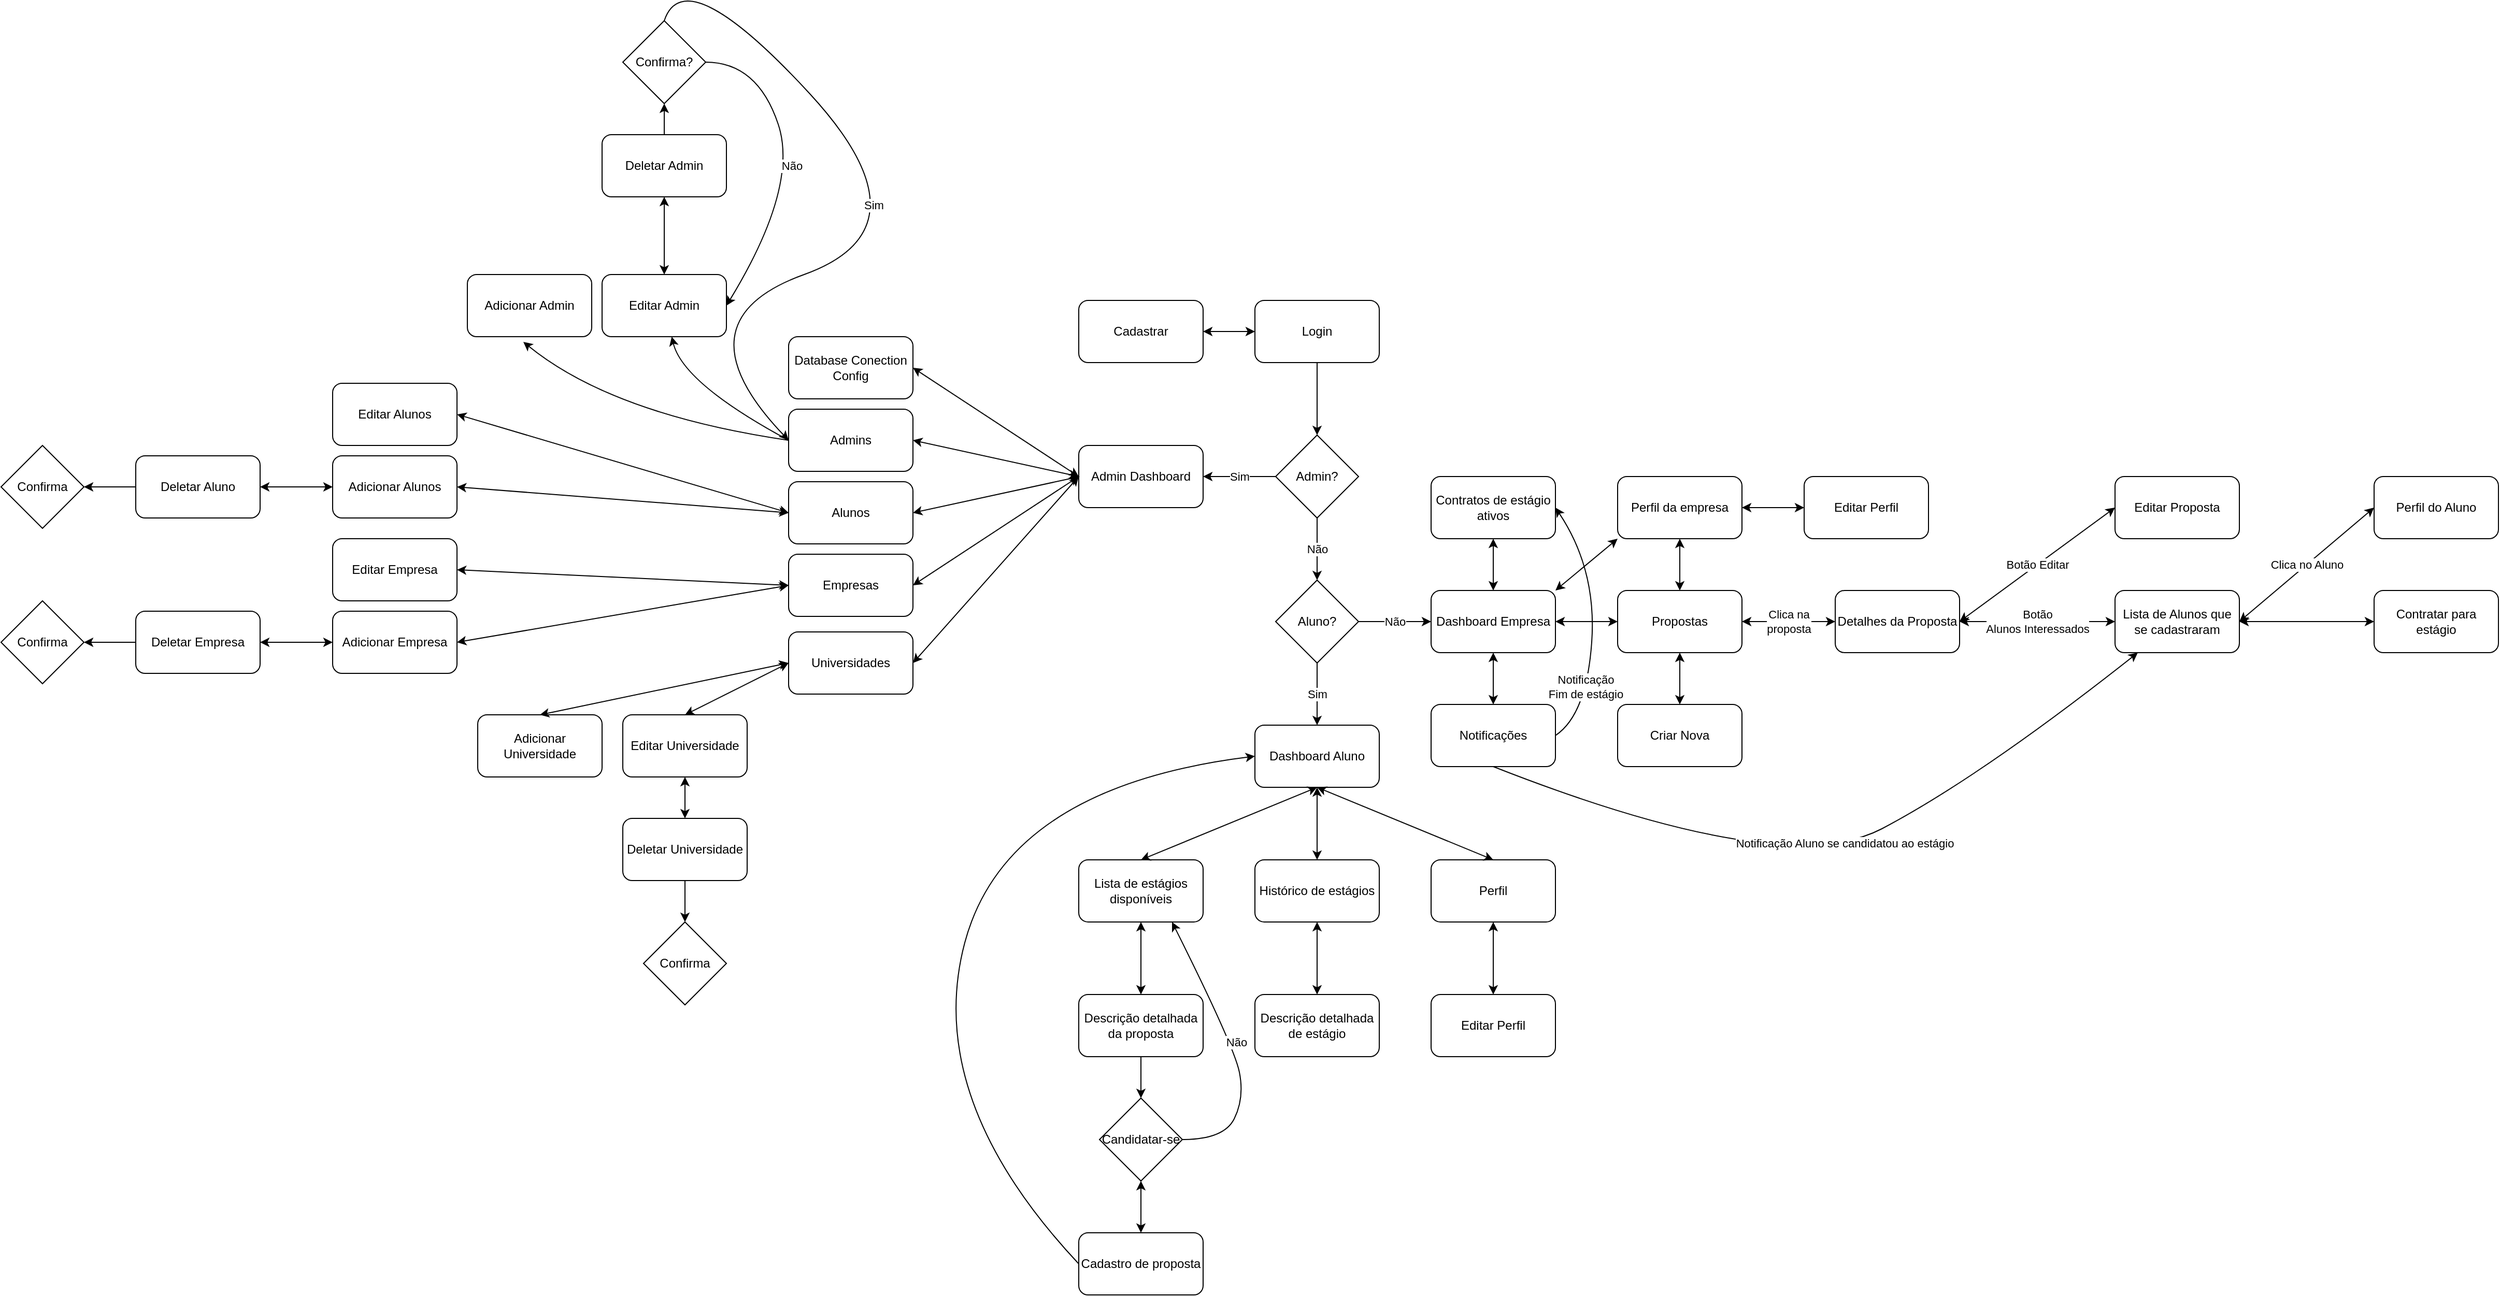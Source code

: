 <mxfile version="13.0.3" type="device"><diagram id="C5RBs43oDa-KdzZeNtuy" name="Page-1"><mxGraphModel dx="3883" dy="3492" grid="1" gridSize="10" guides="1" tooltips="1" connect="1" arrows="1" fold="1" page="1" pageScale="1" pageWidth="827" pageHeight="1169" math="0" shadow="0"><root><mxCell id="WIyWlLk6GJQsqaUBKTNV-0"/><mxCell id="WIyWlLk6GJQsqaUBKTNV-1" parent="WIyWlLk6GJQsqaUBKTNV-0"/><mxCell id="2Yw_vCZc1PSQrU220mpb-0" value="Login" style="rounded=1;whiteSpace=wrap;html=1;" parent="WIyWlLk6GJQsqaUBKTNV-1" vertex="1"><mxGeometry x="330" y="-160" width="120" height="60" as="geometry"/></mxCell><mxCell id="2Yw_vCZc1PSQrU220mpb-1" value="Cadastrar" style="rounded=1;whiteSpace=wrap;html=1;" parent="WIyWlLk6GJQsqaUBKTNV-1" vertex="1"><mxGeometry x="160" y="-160" width="120" height="60" as="geometry"/></mxCell><mxCell id="2Yw_vCZc1PSQrU220mpb-2" value="" style="endArrow=classic;startArrow=classic;html=1;exitX=1;exitY=0.5;exitDx=0;exitDy=0;entryX=0;entryY=0.5;entryDx=0;entryDy=0;" parent="WIyWlLk6GJQsqaUBKTNV-1" source="2Yw_vCZc1PSQrU220mpb-1" target="2Yw_vCZc1PSQrU220mpb-0" edge="1"><mxGeometry width="50" height="50" relative="1" as="geometry"><mxPoint x="500" y="230" as="sourcePoint"/><mxPoint x="550" y="180" as="targetPoint"/></mxGeometry></mxCell><mxCell id="2Yw_vCZc1PSQrU220mpb-4" value="Aluno?" style="rhombus;whiteSpace=wrap;html=1;" parent="WIyWlLk6GJQsqaUBKTNV-1" vertex="1"><mxGeometry x="350" y="110" width="80" height="80" as="geometry"/></mxCell><mxCell id="2Yw_vCZc1PSQrU220mpb-6" value="Sim" style="endArrow=classic;html=1;exitX=0.5;exitY=1;exitDx=0;exitDy=0;entryX=0.5;entryY=0;entryDx=0;entryDy=0;" parent="WIyWlLk6GJQsqaUBKTNV-1" source="2Yw_vCZc1PSQrU220mpb-4" target="2Yw_vCZc1PSQrU220mpb-7" edge="1"><mxGeometry width="50" height="50" relative="1" as="geometry"><mxPoint x="510" y="370" as="sourcePoint"/><mxPoint x="390" y="250" as="targetPoint"/></mxGeometry></mxCell><mxCell id="2Yw_vCZc1PSQrU220mpb-7" value="Dashboard Aluno" style="rounded=1;whiteSpace=wrap;html=1;" parent="WIyWlLk6GJQsqaUBKTNV-1" vertex="1"><mxGeometry x="330" y="250" width="120" height="60" as="geometry"/></mxCell><mxCell id="2Yw_vCZc1PSQrU220mpb-8" value="Dashboard Empresa" style="rounded=1;whiteSpace=wrap;html=1;" parent="WIyWlLk6GJQsqaUBKTNV-1" vertex="1"><mxGeometry x="500" y="120" width="120" height="60" as="geometry"/></mxCell><mxCell id="2Yw_vCZc1PSQrU220mpb-9" value="Não" style="endArrow=classic;html=1;exitX=1;exitY=0.5;exitDx=0;exitDy=0;entryX=0;entryY=0.5;entryDx=0;entryDy=0;" parent="WIyWlLk6GJQsqaUBKTNV-1" source="2Yw_vCZc1PSQrU220mpb-4" target="2Yw_vCZc1PSQrU220mpb-8" edge="1"><mxGeometry width="50" height="50" relative="1" as="geometry"><mxPoint x="500" y="380" as="sourcePoint"/><mxPoint x="550" y="330" as="targetPoint"/></mxGeometry></mxCell><mxCell id="2Yw_vCZc1PSQrU220mpb-10" value="Lista de estágios&lt;br&gt;disponíveis" style="rounded=1;whiteSpace=wrap;html=1;" parent="WIyWlLk6GJQsqaUBKTNV-1" vertex="1"><mxGeometry x="160" y="380" width="120" height="60" as="geometry"/></mxCell><mxCell id="2Yw_vCZc1PSQrU220mpb-11" value="" style="endArrow=classic;startArrow=classic;html=1;exitX=0.5;exitY=0;exitDx=0;exitDy=0;entryX=0.5;entryY=1;entryDx=0;entryDy=0;" parent="WIyWlLk6GJQsqaUBKTNV-1" source="2Yw_vCZc1PSQrU220mpb-10" target="2Yw_vCZc1PSQrU220mpb-7" edge="1"><mxGeometry width="50" height="50" relative="1" as="geometry"><mxPoint x="480" y="380" as="sourcePoint"/><mxPoint x="530" y="330" as="targetPoint"/></mxGeometry></mxCell><mxCell id="2Yw_vCZc1PSQrU220mpb-12" value="Histórico de estágios" style="rounded=1;whiteSpace=wrap;html=1;" parent="WIyWlLk6GJQsqaUBKTNV-1" vertex="1"><mxGeometry x="330" y="380" width="120" height="60" as="geometry"/></mxCell><mxCell id="2Yw_vCZc1PSQrU220mpb-13" value="" style="endArrow=classic;startArrow=classic;html=1;exitX=0.5;exitY=0;exitDx=0;exitDy=0;entryX=0.5;entryY=1;entryDx=0;entryDy=0;" parent="WIyWlLk6GJQsqaUBKTNV-1" source="2Yw_vCZc1PSQrU220mpb-12" target="2Yw_vCZc1PSQrU220mpb-7" edge="1"><mxGeometry width="50" height="50" relative="1" as="geometry"><mxPoint x="480" y="380" as="sourcePoint"/><mxPoint x="530" y="330" as="targetPoint"/></mxGeometry></mxCell><mxCell id="2Yw_vCZc1PSQrU220mpb-14" value="Perfil" style="rounded=1;whiteSpace=wrap;html=1;" parent="WIyWlLk6GJQsqaUBKTNV-1" vertex="1"><mxGeometry x="500" y="380" width="120" height="60" as="geometry"/></mxCell><mxCell id="2Yw_vCZc1PSQrU220mpb-15" value="" style="endArrow=classic;startArrow=classic;html=1;entryX=0.5;entryY=0;entryDx=0;entryDy=0;" parent="WIyWlLk6GJQsqaUBKTNV-1" target="2Yw_vCZc1PSQrU220mpb-14" edge="1"><mxGeometry width="50" height="50" relative="1" as="geometry"><mxPoint x="390" y="310" as="sourcePoint"/><mxPoint x="530" y="330" as="targetPoint"/></mxGeometry></mxCell><mxCell id="2Yw_vCZc1PSQrU220mpb-16" value="Editar Perfil" style="rounded=1;whiteSpace=wrap;html=1;" parent="WIyWlLk6GJQsqaUBKTNV-1" vertex="1"><mxGeometry x="500" y="510" width="120" height="60" as="geometry"/></mxCell><mxCell id="2Yw_vCZc1PSQrU220mpb-17" value="" style="endArrow=classic;startArrow=classic;html=1;entryX=0.5;entryY=1;entryDx=0;entryDy=0;exitX=0.5;exitY=0;exitDx=0;exitDy=0;" parent="WIyWlLk6GJQsqaUBKTNV-1" source="2Yw_vCZc1PSQrU220mpb-16" target="2Yw_vCZc1PSQrU220mpb-14" edge="1"><mxGeometry width="50" height="50" relative="1" as="geometry"><mxPoint x="480" y="580" as="sourcePoint"/><mxPoint x="530" y="530" as="targetPoint"/></mxGeometry></mxCell><mxCell id="2Yw_vCZc1PSQrU220mpb-18" value="Descrição detalhada de estágio" style="rounded=1;whiteSpace=wrap;html=1;" parent="WIyWlLk6GJQsqaUBKTNV-1" vertex="1"><mxGeometry x="330" y="510" width="120" height="60" as="geometry"/></mxCell><mxCell id="2Yw_vCZc1PSQrU220mpb-19" value="" style="endArrow=classic;startArrow=classic;html=1;entryX=0.5;entryY=1;entryDx=0;entryDy=0;exitX=0.5;exitY=0;exitDx=0;exitDy=0;" parent="WIyWlLk6GJQsqaUBKTNV-1" source="2Yw_vCZc1PSQrU220mpb-18" target="2Yw_vCZc1PSQrU220mpb-12" edge="1"><mxGeometry width="50" height="50" relative="1" as="geometry"><mxPoint x="480" y="580" as="sourcePoint"/><mxPoint x="530" y="530" as="targetPoint"/></mxGeometry></mxCell><mxCell id="2Yw_vCZc1PSQrU220mpb-20" value="Descrição detalhada da proposta" style="rounded=1;whiteSpace=wrap;html=1;" parent="WIyWlLk6GJQsqaUBKTNV-1" vertex="1"><mxGeometry x="160" y="510" width="120" height="60" as="geometry"/></mxCell><mxCell id="2Yw_vCZc1PSQrU220mpb-21" value="" style="endArrow=classic;startArrow=classic;html=1;entryX=0.5;entryY=1;entryDx=0;entryDy=0;exitX=0.5;exitY=0;exitDx=0;exitDy=0;" parent="WIyWlLk6GJQsqaUBKTNV-1" source="2Yw_vCZc1PSQrU220mpb-20" target="2Yw_vCZc1PSQrU220mpb-10" edge="1"><mxGeometry width="50" height="50" relative="1" as="geometry"><mxPoint x="480" y="580" as="sourcePoint"/><mxPoint x="530" y="530" as="targetPoint"/></mxGeometry></mxCell><mxCell id="2Yw_vCZc1PSQrU220mpb-23" value="Candidatar-se" style="rhombus;whiteSpace=wrap;html=1;" parent="WIyWlLk6GJQsqaUBKTNV-1" vertex="1"><mxGeometry x="180" y="610" width="80" height="80" as="geometry"/></mxCell><mxCell id="2Yw_vCZc1PSQrU220mpb-24" value="" style="endArrow=classic;html=1;exitX=0.5;exitY=1;exitDx=0;exitDy=0;" parent="WIyWlLk6GJQsqaUBKTNV-1" source="2Yw_vCZc1PSQrU220mpb-20" target="2Yw_vCZc1PSQrU220mpb-23" edge="1"><mxGeometry width="50" height="50" relative="1" as="geometry"><mxPoint x="480" y="680" as="sourcePoint"/><mxPoint x="530" y="630" as="targetPoint"/></mxGeometry></mxCell><mxCell id="2Yw_vCZc1PSQrU220mpb-25" value="" style="curved=1;endArrow=classic;html=1;exitX=1;exitY=0.5;exitDx=0;exitDy=0;entryX=0.75;entryY=1;entryDx=0;entryDy=0;" parent="WIyWlLk6GJQsqaUBKTNV-1" source="2Yw_vCZc1PSQrU220mpb-23" target="2Yw_vCZc1PSQrU220mpb-10" edge="1"><mxGeometry width="50" height="50" relative="1" as="geometry"><mxPoint x="480" y="680" as="sourcePoint"/><mxPoint x="530" y="630" as="targetPoint"/><Array as="points"><mxPoint x="300" y="650"/><mxPoint x="320" y="610"/><mxPoint x="310" y="560"/></Array></mxGeometry></mxCell><mxCell id="2Yw_vCZc1PSQrU220mpb-26" value="Não" style="edgeLabel;html=1;align=center;verticalAlign=middle;resizable=0;points=[];" parent="2Yw_vCZc1PSQrU220mpb-25" vertex="1" connectable="0"><mxGeometry x="0.028" y="-3" relative="1" as="geometry"><mxPoint as="offset"/></mxGeometry></mxCell><mxCell id="2Yw_vCZc1PSQrU220mpb-27" value="Cadastro de proposta" style="rounded=1;whiteSpace=wrap;html=1;" parent="WIyWlLk6GJQsqaUBKTNV-1" vertex="1"><mxGeometry x="160" y="740" width="120" height="60" as="geometry"/></mxCell><mxCell id="2Yw_vCZc1PSQrU220mpb-28" value="" style="endArrow=classic;startArrow=classic;html=1;exitX=0.5;exitY=1;exitDx=0;exitDy=0;entryX=0.5;entryY=0;entryDx=0;entryDy=0;" parent="WIyWlLk6GJQsqaUBKTNV-1" source="2Yw_vCZc1PSQrU220mpb-23" target="2Yw_vCZc1PSQrU220mpb-27" edge="1"><mxGeometry width="50" height="50" relative="1" as="geometry"><mxPoint x="480" y="680" as="sourcePoint"/><mxPoint x="530" y="630" as="targetPoint"/></mxGeometry></mxCell><mxCell id="2Yw_vCZc1PSQrU220mpb-29" value="" style="curved=1;endArrow=classic;html=1;exitX=0;exitY=0.5;exitDx=0;exitDy=0;entryX=0;entryY=0.5;entryDx=0;entryDy=0;" parent="WIyWlLk6GJQsqaUBKTNV-1" source="2Yw_vCZc1PSQrU220mpb-27" target="2Yw_vCZc1PSQrU220mpb-7" edge="1"><mxGeometry width="50" height="50" relative="1" as="geometry"><mxPoint x="400" y="630" as="sourcePoint"/><mxPoint x="450" y="580" as="targetPoint"/><Array as="points"><mxPoint x="10" y="610"/><mxPoint x="90" y="310"/></Array></mxGeometry></mxCell><mxCell id="2Yw_vCZc1PSQrU220mpb-30" value="Contratos de estágio ativos" style="rounded=1;whiteSpace=wrap;html=1;" parent="WIyWlLk6GJQsqaUBKTNV-1" vertex="1"><mxGeometry x="500" y="10" width="120" height="60" as="geometry"/></mxCell><mxCell id="2Yw_vCZc1PSQrU220mpb-31" value="" style="endArrow=classic;startArrow=classic;html=1;exitX=0.5;exitY=0;exitDx=0;exitDy=0;entryX=0.5;entryY=1;entryDx=0;entryDy=0;" parent="WIyWlLk6GJQsqaUBKTNV-1" source="2Yw_vCZc1PSQrU220mpb-8" target="2Yw_vCZc1PSQrU220mpb-30" edge="1"><mxGeometry width="50" height="50" relative="1" as="geometry"><mxPoint x="660" y="170" as="sourcePoint"/><mxPoint x="710" y="120" as="targetPoint"/></mxGeometry></mxCell><mxCell id="2Yw_vCZc1PSQrU220mpb-32" value="Perfil da empresa" style="rounded=1;whiteSpace=wrap;html=1;" parent="WIyWlLk6GJQsqaUBKTNV-1" vertex="1"><mxGeometry x="680" y="10" width="120" height="60" as="geometry"/></mxCell><mxCell id="2Yw_vCZc1PSQrU220mpb-33" value="" style="endArrow=classic;startArrow=classic;html=1;exitX=1;exitY=0;exitDx=0;exitDy=0;entryX=0;entryY=1;entryDx=0;entryDy=0;" parent="WIyWlLk6GJQsqaUBKTNV-1" source="2Yw_vCZc1PSQrU220mpb-8" target="2Yw_vCZc1PSQrU220mpb-32" edge="1"><mxGeometry width="50" height="50" relative="1" as="geometry"><mxPoint x="660" y="170" as="sourcePoint"/><mxPoint x="710" y="120" as="targetPoint"/></mxGeometry></mxCell><mxCell id="2Yw_vCZc1PSQrU220mpb-34" value="Editar Perfil" style="rounded=1;whiteSpace=wrap;html=1;" parent="WIyWlLk6GJQsqaUBKTNV-1" vertex="1"><mxGeometry x="860" y="10" width="120" height="60" as="geometry"/></mxCell><mxCell id="2Yw_vCZc1PSQrU220mpb-35" value="" style="endArrow=classic;startArrow=classic;html=1;entryX=0;entryY=0.5;entryDx=0;entryDy=0;exitX=1;exitY=0.5;exitDx=0;exitDy=0;" parent="WIyWlLk6GJQsqaUBKTNV-1" source="2Yw_vCZc1PSQrU220mpb-32" target="2Yw_vCZc1PSQrU220mpb-34" edge="1"><mxGeometry width="50" height="50" relative="1" as="geometry"><mxPoint x="770" y="30" as="sourcePoint"/><mxPoint x="820" y="-20" as="targetPoint"/></mxGeometry></mxCell><mxCell id="2Yw_vCZc1PSQrU220mpb-36" value="Propostas" style="rounded=1;whiteSpace=wrap;html=1;" parent="WIyWlLk6GJQsqaUBKTNV-1" vertex="1"><mxGeometry x="680" y="120" width="120" height="60" as="geometry"/></mxCell><mxCell id="2Yw_vCZc1PSQrU220mpb-38" value="Criar Nova" style="rounded=1;whiteSpace=wrap;html=1;" parent="WIyWlLk6GJQsqaUBKTNV-1" vertex="1"><mxGeometry x="680" y="230" width="120" height="60" as="geometry"/></mxCell><mxCell id="2Yw_vCZc1PSQrU220mpb-43" value="" style="endArrow=classic;startArrow=classic;html=1;exitX=1;exitY=0.5;exitDx=0;exitDy=0;entryX=0;entryY=0.5;entryDx=0;entryDy=0;" parent="WIyWlLk6GJQsqaUBKTNV-1" source="2Yw_vCZc1PSQrU220mpb-8" target="2Yw_vCZc1PSQrU220mpb-36" edge="1"><mxGeometry width="50" height="50" relative="1" as="geometry"><mxPoint x="700" y="190" as="sourcePoint"/><mxPoint x="750" y="140" as="targetPoint"/></mxGeometry></mxCell><mxCell id="2Yw_vCZc1PSQrU220mpb-45" value="" style="endArrow=classic;startArrow=classic;html=1;entryX=0.5;entryY=1;entryDx=0;entryDy=0;exitX=0.5;exitY=0;exitDx=0;exitDy=0;" parent="WIyWlLk6GJQsqaUBKTNV-1" source="2Yw_vCZc1PSQrU220mpb-36" target="2Yw_vCZc1PSQrU220mpb-32" edge="1"><mxGeometry width="50" height="50" relative="1" as="geometry"><mxPoint x="700" y="190" as="sourcePoint"/><mxPoint x="750" y="140" as="targetPoint"/></mxGeometry></mxCell><mxCell id="2Yw_vCZc1PSQrU220mpb-46" value="" style="endArrow=classic;startArrow=classic;html=1;exitX=0.5;exitY=0;exitDx=0;exitDy=0;entryX=0.5;entryY=1;entryDx=0;entryDy=0;" parent="WIyWlLk6GJQsqaUBKTNV-1" source="2Yw_vCZc1PSQrU220mpb-38" target="2Yw_vCZc1PSQrU220mpb-36" edge="1"><mxGeometry width="50" height="50" relative="1" as="geometry"><mxPoint x="700" y="190" as="sourcePoint"/><mxPoint x="750" y="140" as="targetPoint"/></mxGeometry></mxCell><mxCell id="2Yw_vCZc1PSQrU220mpb-47" value="Notificações" style="rounded=1;whiteSpace=wrap;html=1;" parent="WIyWlLk6GJQsqaUBKTNV-1" vertex="1"><mxGeometry x="500" y="230" width="120" height="60" as="geometry"/></mxCell><mxCell id="2Yw_vCZc1PSQrU220mpb-48" value="" style="endArrow=classic;startArrow=classic;html=1;exitX=0.5;exitY=0;exitDx=0;exitDy=0;entryX=0.5;entryY=1;entryDx=0;entryDy=0;" parent="WIyWlLk6GJQsqaUBKTNV-1" source="2Yw_vCZc1PSQrU220mpb-47" target="2Yw_vCZc1PSQrU220mpb-8" edge="1"><mxGeometry width="50" height="50" relative="1" as="geometry"><mxPoint x="810" y="240" as="sourcePoint"/><mxPoint x="860" y="190" as="targetPoint"/></mxGeometry></mxCell><mxCell id="2Yw_vCZc1PSQrU220mpb-50" value="" style="curved=1;endArrow=classic;html=1;exitX=1;exitY=0.5;exitDx=0;exitDy=0;entryX=1;entryY=0.5;entryDx=0;entryDy=0;" parent="WIyWlLk6GJQsqaUBKTNV-1" source="2Yw_vCZc1PSQrU220mpb-47" target="2Yw_vCZc1PSQrU220mpb-30" edge="1"><mxGeometry width="50" height="50" relative="1" as="geometry"><mxPoint x="790" y="180" as="sourcePoint"/><mxPoint x="840" y="130" as="targetPoint"/><Array as="points"><mxPoint x="650" y="240"/><mxPoint x="660" y="100"/></Array></mxGeometry></mxCell><mxCell id="2Yw_vCZc1PSQrU220mpb-51" value="Notificação&lt;br&gt;Fim de estágio" style="edgeLabel;html=1;align=center;verticalAlign=middle;resizable=0;points=[];" parent="2Yw_vCZc1PSQrU220mpb-50" vertex="1" connectable="0"><mxGeometry x="-0.493" y="3" relative="1" as="geometry"><mxPoint as="offset"/></mxGeometry></mxCell><mxCell id="2Yw_vCZc1PSQrU220mpb-53" value="Detalhes da Proposta" style="rounded=1;whiteSpace=wrap;html=1;" parent="WIyWlLk6GJQsqaUBKTNV-1" vertex="1"><mxGeometry x="890" y="120" width="120" height="60" as="geometry"/></mxCell><mxCell id="2Yw_vCZc1PSQrU220mpb-54" value="Clica na&lt;br&gt;proposta" style="endArrow=classic;startArrow=classic;html=1;exitX=1;exitY=0.5;exitDx=0;exitDy=0;entryX=0;entryY=0.5;entryDx=0;entryDy=0;" parent="WIyWlLk6GJQsqaUBKTNV-1" source="2Yw_vCZc1PSQrU220mpb-36" target="2Yw_vCZc1PSQrU220mpb-53" edge="1"><mxGeometry width="50" height="50" relative="1" as="geometry"><mxPoint x="810" y="150" as="sourcePoint"/><mxPoint x="859" y="150" as="targetPoint"/></mxGeometry></mxCell><mxCell id="2Yw_vCZc1PSQrU220mpb-55" value="Botão Editar" style="endArrow=classic;startArrow=classic;html=1;exitX=1;exitY=0.5;exitDx=0;exitDy=0;entryX=0;entryY=0.5;entryDx=0;entryDy=0;" parent="WIyWlLk6GJQsqaUBKTNV-1" source="2Yw_vCZc1PSQrU220mpb-53" target="2Yw_vCZc1PSQrU220mpb-56" edge="1"><mxGeometry width="50" height="50" relative="1" as="geometry"><mxPoint x="1060" y="120" as="sourcePoint"/><mxPoint x="1110" y="70" as="targetPoint"/></mxGeometry></mxCell><mxCell id="2Yw_vCZc1PSQrU220mpb-56" value="Editar Proposta" style="rounded=1;whiteSpace=wrap;html=1;" parent="WIyWlLk6GJQsqaUBKTNV-1" vertex="1"><mxGeometry x="1160" y="10" width="120" height="60" as="geometry"/></mxCell><mxCell id="2Yw_vCZc1PSQrU220mpb-57" value="Lista de Alunos que se cadastraram" style="rounded=1;whiteSpace=wrap;html=1;" parent="WIyWlLk6GJQsqaUBKTNV-1" vertex="1"><mxGeometry x="1160" y="120" width="120" height="60" as="geometry"/></mxCell><mxCell id="2Yw_vCZc1PSQrU220mpb-58" value="Botão &lt;br&gt;Alunos Interessados" style="endArrow=classic;startArrow=classic;html=1;entryX=0;entryY=0.5;entryDx=0;entryDy=0;exitX=1;exitY=0.5;exitDx=0;exitDy=0;" parent="WIyWlLk6GJQsqaUBKTNV-1" source="2Yw_vCZc1PSQrU220mpb-53" target="2Yw_vCZc1PSQrU220mpb-57" edge="1"><mxGeometry width="50" height="50" relative="1" as="geometry"><mxPoint x="990" y="180" as="sourcePoint"/><mxPoint x="1040" y="130" as="targetPoint"/></mxGeometry></mxCell><mxCell id="2Yw_vCZc1PSQrU220mpb-59" value="Perfil do Aluno" style="rounded=1;whiteSpace=wrap;html=1;" parent="WIyWlLk6GJQsqaUBKTNV-1" vertex="1"><mxGeometry x="1410" y="10" width="120" height="60" as="geometry"/></mxCell><mxCell id="2Yw_vCZc1PSQrU220mpb-60" value="Clica no Aluno" style="endArrow=classic;startArrow=classic;html=1;entryX=0;entryY=0.5;entryDx=0;entryDy=0;exitX=1;exitY=0.5;exitDx=0;exitDy=0;" parent="WIyWlLk6GJQsqaUBKTNV-1" source="2Yw_vCZc1PSQrU220mpb-57" target="2Yw_vCZc1PSQrU220mpb-59" edge="1"><mxGeometry width="50" height="50" relative="1" as="geometry"><mxPoint x="1220" y="220" as="sourcePoint"/><mxPoint x="1350" y="110" as="targetPoint"/></mxGeometry></mxCell><mxCell id="2Yw_vCZc1PSQrU220mpb-64" value="Contratar para estágio" style="rounded=1;whiteSpace=wrap;html=1;" parent="WIyWlLk6GJQsqaUBKTNV-1" vertex="1"><mxGeometry x="1410" y="120" width="120" height="60" as="geometry"/></mxCell><mxCell id="2Yw_vCZc1PSQrU220mpb-65" value="" style="endArrow=classic;startArrow=classic;html=1;entryX=0;entryY=0.5;entryDx=0;entryDy=0;exitX=1;exitY=0.5;exitDx=0;exitDy=0;" parent="WIyWlLk6GJQsqaUBKTNV-1" source="2Yw_vCZc1PSQrU220mpb-57" target="2Yw_vCZc1PSQrU220mpb-64" edge="1"><mxGeometry width="50" height="50" relative="1" as="geometry"><mxPoint x="1220" y="220" as="sourcePoint"/><mxPoint x="1270" y="170" as="targetPoint"/></mxGeometry></mxCell><mxCell id="2Yw_vCZc1PSQrU220mpb-66" value="" style="curved=1;endArrow=classic;html=1;exitX=0.5;exitY=1;exitDx=0;exitDy=0;" parent="WIyWlLk6GJQsqaUBKTNV-1" source="2Yw_vCZc1PSQrU220mpb-47" target="2Yw_vCZc1PSQrU220mpb-57" edge="1"><mxGeometry width="50" height="50" relative="1" as="geometry"><mxPoint x="790" y="400" as="sourcePoint"/><mxPoint x="840" y="350" as="targetPoint"/><Array as="points"><mxPoint x="840" y="400"/><mxPoint x="1030" y="300"/></Array></mxGeometry></mxCell><mxCell id="2Yw_vCZc1PSQrU220mpb-67" value="Notificação Aluno se candidatou ao estágio" style="edgeLabel;html=1;align=center;verticalAlign=middle;resizable=0;points=[];" parent="2Yw_vCZc1PSQrU220mpb-66" vertex="1" connectable="0"><mxGeometry x="0.04" y="4" relative="1" as="geometry"><mxPoint y="-1" as="offset"/></mxGeometry></mxCell><mxCell id="20XdknkXbWQ_nOtoJp_i-0" value="Admin?" style="rhombus;whiteSpace=wrap;html=1;" vertex="1" parent="WIyWlLk6GJQsqaUBKTNV-1"><mxGeometry x="350" y="-30" width="80" height="80" as="geometry"/></mxCell><mxCell id="20XdknkXbWQ_nOtoJp_i-1" value="" style="endArrow=classic;html=1;exitX=0.5;exitY=1;exitDx=0;exitDy=0;" edge="1" parent="WIyWlLk6GJQsqaUBKTNV-1" source="2Yw_vCZc1PSQrU220mpb-0" target="20XdknkXbWQ_nOtoJp_i-0"><mxGeometry width="50" height="50" relative="1" as="geometry"><mxPoint x="430" y="-60" as="sourcePoint"/><mxPoint x="480" y="-110" as="targetPoint"/></mxGeometry></mxCell><mxCell id="20XdknkXbWQ_nOtoJp_i-2" value="Não" style="endArrow=classic;html=1;exitX=0.5;exitY=1;exitDx=0;exitDy=0;" edge="1" parent="WIyWlLk6GJQsqaUBKTNV-1" source="20XdknkXbWQ_nOtoJp_i-0" target="2Yw_vCZc1PSQrU220mpb-4"><mxGeometry width="50" height="50" relative="1" as="geometry"><mxPoint x="430" y="180" as="sourcePoint"/><mxPoint x="480" y="130" as="targetPoint"/></mxGeometry></mxCell><mxCell id="20XdknkXbWQ_nOtoJp_i-3" value="Admin Dashboard" style="rounded=1;whiteSpace=wrap;html=1;" vertex="1" parent="WIyWlLk6GJQsqaUBKTNV-1"><mxGeometry x="160" y="-20" width="120" height="60" as="geometry"/></mxCell><mxCell id="20XdknkXbWQ_nOtoJp_i-8" value="Sim" style="endArrow=classic;html=1;entryX=1;entryY=0.5;entryDx=0;entryDy=0;" edge="1" parent="WIyWlLk6GJQsqaUBKTNV-1" source="20XdknkXbWQ_nOtoJp_i-0" target="20XdknkXbWQ_nOtoJp_i-3"><mxGeometry width="50" height="50" relative="1" as="geometry"><mxPoint x="430" y="180" as="sourcePoint"/><mxPoint x="480" y="130" as="targetPoint"/></mxGeometry></mxCell><mxCell id="20XdknkXbWQ_nOtoJp_i-10" value="Database Conection Config" style="rounded=1;whiteSpace=wrap;html=1;" vertex="1" parent="WIyWlLk6GJQsqaUBKTNV-1"><mxGeometry x="-120" y="-125" width="120" height="60" as="geometry"/></mxCell><mxCell id="20XdknkXbWQ_nOtoJp_i-11" value="Admins" style="rounded=1;whiteSpace=wrap;html=1;" vertex="1" parent="WIyWlLk6GJQsqaUBKTNV-1"><mxGeometry x="-120" y="-55" width="120" height="60" as="geometry"/></mxCell><mxCell id="20XdknkXbWQ_nOtoJp_i-12" value="Alunos" style="rounded=1;whiteSpace=wrap;html=1;" vertex="1" parent="WIyWlLk6GJQsqaUBKTNV-1"><mxGeometry x="-120" y="15" width="120" height="60" as="geometry"/></mxCell><mxCell id="20XdknkXbWQ_nOtoJp_i-13" value="Empresas" style="rounded=1;whiteSpace=wrap;html=1;" vertex="1" parent="WIyWlLk6GJQsqaUBKTNV-1"><mxGeometry x="-120" y="85" width="120" height="60" as="geometry"/></mxCell><mxCell id="20XdknkXbWQ_nOtoJp_i-14" value="" style="endArrow=classic;startArrow=classic;html=1;entryX=0;entryY=0.5;entryDx=0;entryDy=0;exitX=1;exitY=0.5;exitDx=0;exitDy=0;" edge="1" parent="WIyWlLk6GJQsqaUBKTNV-1" source="20XdknkXbWQ_nOtoJp_i-10" target="20XdknkXbWQ_nOtoJp_i-3"><mxGeometry width="50" height="50" relative="1" as="geometry"><mxPoint x="60" y="150" as="sourcePoint"/><mxPoint x="110" y="100" as="targetPoint"/></mxGeometry></mxCell><mxCell id="20XdknkXbWQ_nOtoJp_i-15" value="" style="endArrow=classic;startArrow=classic;html=1;entryX=0;entryY=0.5;entryDx=0;entryDy=0;exitX=1;exitY=0.5;exitDx=0;exitDy=0;" edge="1" parent="WIyWlLk6GJQsqaUBKTNV-1" source="20XdknkXbWQ_nOtoJp_i-11" target="20XdknkXbWQ_nOtoJp_i-3"><mxGeometry width="50" height="50" relative="1" as="geometry"><mxPoint x="60" y="150" as="sourcePoint"/><mxPoint x="110" y="100" as="targetPoint"/></mxGeometry></mxCell><mxCell id="20XdknkXbWQ_nOtoJp_i-16" value="" style="endArrow=classic;startArrow=classic;html=1;exitX=1;exitY=0.5;exitDx=0;exitDy=0;" edge="1" parent="WIyWlLk6GJQsqaUBKTNV-1" source="20XdknkXbWQ_nOtoJp_i-12"><mxGeometry width="50" height="50" relative="1" as="geometry"><mxPoint x="60" y="150" as="sourcePoint"/><mxPoint x="161" y="10" as="targetPoint"/></mxGeometry></mxCell><mxCell id="20XdknkXbWQ_nOtoJp_i-17" value="" style="endArrow=classic;startArrow=classic;html=1;entryX=0;entryY=0.5;entryDx=0;entryDy=0;exitX=1;exitY=0.5;exitDx=0;exitDy=0;" edge="1" parent="WIyWlLk6GJQsqaUBKTNV-1" source="20XdknkXbWQ_nOtoJp_i-13" target="20XdknkXbWQ_nOtoJp_i-3"><mxGeometry width="50" height="50" relative="1" as="geometry"><mxPoint x="60" y="150" as="sourcePoint"/><mxPoint x="110" y="100" as="targetPoint"/></mxGeometry></mxCell><mxCell id="20XdknkXbWQ_nOtoJp_i-18" value="Universidades" style="rounded=1;whiteSpace=wrap;html=1;" vertex="1" parent="WIyWlLk6GJQsqaUBKTNV-1"><mxGeometry x="-120" y="160" width="120" height="60" as="geometry"/></mxCell><mxCell id="20XdknkXbWQ_nOtoJp_i-19" value="" style="endArrow=classic;startArrow=classic;html=1;entryX=0;entryY=0.5;entryDx=0;entryDy=0;exitX=1;exitY=0.5;exitDx=0;exitDy=0;" edge="1" parent="WIyWlLk6GJQsqaUBKTNV-1" source="20XdknkXbWQ_nOtoJp_i-18" target="20XdknkXbWQ_nOtoJp_i-3"><mxGeometry width="50" height="50" relative="1" as="geometry"><mxPoint x="10" y="160" as="sourcePoint"/><mxPoint x="60" y="110" as="targetPoint"/></mxGeometry></mxCell><mxCell id="20XdknkXbWQ_nOtoJp_i-20" value="Editar Admin" style="rounded=1;whiteSpace=wrap;html=1;" vertex="1" parent="WIyWlLk6GJQsqaUBKTNV-1"><mxGeometry x="-300" y="-185" width="120" height="60" as="geometry"/></mxCell><mxCell id="20XdknkXbWQ_nOtoJp_i-21" value="Adicionar Admin" style="rounded=1;whiteSpace=wrap;html=1;" vertex="1" parent="WIyWlLk6GJQsqaUBKTNV-1"><mxGeometry x="-430" y="-185" width="120" height="60" as="geometry"/></mxCell><mxCell id="20XdknkXbWQ_nOtoJp_i-22" value="" style="curved=1;endArrow=classic;html=1;exitX=0;exitY=0.5;exitDx=0;exitDy=0;" edge="1" parent="WIyWlLk6GJQsqaUBKTNV-1" source="20XdknkXbWQ_nOtoJp_i-11" target="20XdknkXbWQ_nOtoJp_i-20"><mxGeometry width="50" height="50" relative="1" as="geometry"><mxPoint x="-130" y="-30" as="sourcePoint"/><mxPoint x="-70" y="50" as="targetPoint"/><Array as="points"><mxPoint x="-222" y="-80"/></Array></mxGeometry></mxCell><mxCell id="20XdknkXbWQ_nOtoJp_i-23" value="" style="curved=1;endArrow=classic;html=1;exitX=0;exitY=0.5;exitDx=0;exitDy=0;entryX=0.45;entryY=1.083;entryDx=0;entryDy=0;entryPerimeter=0;" edge="1" parent="WIyWlLk6GJQsqaUBKTNV-1" source="20XdknkXbWQ_nOtoJp_i-11" target="20XdknkXbWQ_nOtoJp_i-21"><mxGeometry width="50" height="50" relative="1" as="geometry"><mxPoint x="-120" y="100" as="sourcePoint"/><mxPoint x="-70" y="50" as="targetPoint"/><Array as="points"><mxPoint x="-290" y="-50"/></Array></mxGeometry></mxCell><mxCell id="20XdknkXbWQ_nOtoJp_i-25" value="Editar Alunos" style="rounded=1;whiteSpace=wrap;html=1;" vertex="1" parent="WIyWlLk6GJQsqaUBKTNV-1"><mxGeometry x="-560" y="-80" width="120" height="60" as="geometry"/></mxCell><mxCell id="20XdknkXbWQ_nOtoJp_i-26" value="Adicionar Alunos" style="rounded=1;whiteSpace=wrap;html=1;" vertex="1" parent="WIyWlLk6GJQsqaUBKTNV-1"><mxGeometry x="-560" y="-10" width="120" height="60" as="geometry"/></mxCell><mxCell id="20XdknkXbWQ_nOtoJp_i-33" value="" style="endArrow=classic;startArrow=classic;html=1;entryX=0;entryY=0.5;entryDx=0;entryDy=0;exitX=1;exitY=0.5;exitDx=0;exitDy=0;" edge="1" parent="WIyWlLk6GJQsqaUBKTNV-1" source="20XdknkXbWQ_nOtoJp_i-25" target="20XdknkXbWQ_nOtoJp_i-12"><mxGeometry width="50" height="50" relative="1" as="geometry"><mxPoint x="-230" y="140" as="sourcePoint"/><mxPoint x="-180" y="90" as="targetPoint"/></mxGeometry></mxCell><mxCell id="20XdknkXbWQ_nOtoJp_i-34" value="" style="endArrow=classic;startArrow=classic;html=1;entryX=0;entryY=0.5;entryDx=0;entryDy=0;exitX=1;exitY=0.5;exitDx=0;exitDy=0;" edge="1" parent="WIyWlLk6GJQsqaUBKTNV-1" source="20XdknkXbWQ_nOtoJp_i-26" target="20XdknkXbWQ_nOtoJp_i-12"><mxGeometry width="50" height="50" relative="1" as="geometry"><mxPoint x="-230" y="140" as="sourcePoint"/><mxPoint x="-180" y="90" as="targetPoint"/></mxGeometry></mxCell><mxCell id="20XdknkXbWQ_nOtoJp_i-36" value="" style="endArrow=classic;startArrow=classic;html=1;exitX=0.5;exitY=0;exitDx=0;exitDy=0;" edge="1" parent="WIyWlLk6GJQsqaUBKTNV-1" source="20XdknkXbWQ_nOtoJp_i-20" target="20XdknkXbWQ_nOtoJp_i-37"><mxGeometry width="50" height="50" relative="1" as="geometry"><mxPoint x="-230" y="-210" as="sourcePoint"/><mxPoint x="-180" y="-260" as="targetPoint"/></mxGeometry></mxCell><mxCell id="20XdknkXbWQ_nOtoJp_i-37" value="Deletar Admin" style="rounded=1;whiteSpace=wrap;html=1;" vertex="1" parent="WIyWlLk6GJQsqaUBKTNV-1"><mxGeometry x="-300" y="-320" width="120" height="60" as="geometry"/></mxCell><mxCell id="20XdknkXbWQ_nOtoJp_i-38" value="Confirma?" style="rhombus;whiteSpace=wrap;html=1;" vertex="1" parent="WIyWlLk6GJQsqaUBKTNV-1"><mxGeometry x="-280" y="-430" width="80" height="80" as="geometry"/></mxCell><mxCell id="20XdknkXbWQ_nOtoJp_i-40" value="" style="endArrow=classic;html=1;exitX=0.5;exitY=0;exitDx=0;exitDy=0;" edge="1" parent="WIyWlLk6GJQsqaUBKTNV-1" source="20XdknkXbWQ_nOtoJp_i-37" target="20XdknkXbWQ_nOtoJp_i-38"><mxGeometry width="50" height="50" relative="1" as="geometry"><mxPoint x="-230" y="-90" as="sourcePoint"/><mxPoint x="-180" y="-140" as="targetPoint"/></mxGeometry></mxCell><mxCell id="20XdknkXbWQ_nOtoJp_i-41" value="Não" style="curved=1;endArrow=classic;html=1;exitX=1;exitY=0.5;exitDx=0;exitDy=0;entryX=1;entryY=0.5;entryDx=0;entryDy=0;" edge="1" parent="WIyWlLk6GJQsqaUBKTNV-1" source="20XdknkXbWQ_nOtoJp_i-38" target="20XdknkXbWQ_nOtoJp_i-20"><mxGeometry width="50" height="50" relative="1" as="geometry"><mxPoint x="-230" y="-90" as="sourcePoint"/><mxPoint x="-180" y="-140" as="targetPoint"/><Array as="points"><mxPoint x="-150" y="-390"/><mxPoint x="-110" y="-270"/></Array></mxGeometry></mxCell><mxCell id="20XdknkXbWQ_nOtoJp_i-42" value="" style="curved=1;endArrow=classic;html=1;entryX=0;entryY=0.5;entryDx=0;entryDy=0;exitX=0.5;exitY=0;exitDx=0;exitDy=0;" edge="1" parent="WIyWlLk6GJQsqaUBKTNV-1" source="20XdknkXbWQ_nOtoJp_i-38" target="20XdknkXbWQ_nOtoJp_i-11"><mxGeometry width="50" height="50" relative="1" as="geometry"><mxPoint x="-230" y="-90" as="sourcePoint"/><mxPoint x="-180" y="-140" as="targetPoint"/><Array as="points"><mxPoint x="-220" y="-490"/><mxPoint x="20" y="-230"/><mxPoint x="-230" y="-140"/></Array></mxGeometry></mxCell><mxCell id="20XdknkXbWQ_nOtoJp_i-44" value="Sim" style="edgeLabel;html=1;align=center;verticalAlign=middle;resizable=0;points=[];" vertex="1" connectable="0" parent="20XdknkXbWQ_nOtoJp_i-42"><mxGeometry x="-0.143" y="-28" relative="1" as="geometry"><mxPoint as="offset"/></mxGeometry></mxCell><mxCell id="20XdknkXbWQ_nOtoJp_i-46" value="Deletar Aluno" style="rounded=1;whiteSpace=wrap;html=1;" vertex="1" parent="WIyWlLk6GJQsqaUBKTNV-1"><mxGeometry x="-750" y="-10" width="120" height="60" as="geometry"/></mxCell><mxCell id="20XdknkXbWQ_nOtoJp_i-49" value="" style="endArrow=classic;startArrow=classic;html=1;exitX=1;exitY=0.5;exitDx=0;exitDy=0;entryX=0;entryY=0.5;entryDx=0;entryDy=0;" edge="1" parent="WIyWlLk6GJQsqaUBKTNV-1" source="20XdknkXbWQ_nOtoJp_i-46" target="20XdknkXbWQ_nOtoJp_i-26"><mxGeometry width="50" height="50" relative="1" as="geometry"><mxPoint x="-520" y="-10" as="sourcePoint"/><mxPoint x="-470" y="-60" as="targetPoint"/></mxGeometry></mxCell><mxCell id="20XdknkXbWQ_nOtoJp_i-50" value="Editar Empresa" style="rounded=1;whiteSpace=wrap;html=1;" vertex="1" parent="WIyWlLk6GJQsqaUBKTNV-1"><mxGeometry x="-560" y="70" width="120" height="60" as="geometry"/></mxCell><mxCell id="20XdknkXbWQ_nOtoJp_i-51" value="Adicionar Empresa" style="rounded=1;whiteSpace=wrap;html=1;" vertex="1" parent="WIyWlLk6GJQsqaUBKTNV-1"><mxGeometry x="-560" y="140" width="120" height="60" as="geometry"/></mxCell><mxCell id="20XdknkXbWQ_nOtoJp_i-52" value="Deletar Empresa" style="rounded=1;whiteSpace=wrap;html=1;" vertex="1" parent="WIyWlLk6GJQsqaUBKTNV-1"><mxGeometry x="-750" y="140" width="120" height="60" as="geometry"/></mxCell><mxCell id="20XdknkXbWQ_nOtoJp_i-53" value="" style="endArrow=classic;startArrow=classic;html=1;exitX=1;exitY=0.5;exitDx=0;exitDy=0;entryX=0;entryY=0.5;entryDx=0;entryDy=0;" edge="1" parent="WIyWlLk6GJQsqaUBKTNV-1" source="20XdknkXbWQ_nOtoJp_i-52" target="20XdknkXbWQ_nOtoJp_i-51"><mxGeometry width="50" height="50" relative="1" as="geometry"><mxPoint x="-520" y="140" as="sourcePoint"/><mxPoint x="-470" y="90" as="targetPoint"/></mxGeometry></mxCell><mxCell id="20XdknkXbWQ_nOtoJp_i-54" value="Editar Universidade" style="rounded=1;whiteSpace=wrap;html=1;" vertex="1" parent="WIyWlLk6GJQsqaUBKTNV-1"><mxGeometry x="-280" y="240" width="120" height="60" as="geometry"/></mxCell><mxCell id="20XdknkXbWQ_nOtoJp_i-55" value="Adicionar Universidade" style="rounded=1;whiteSpace=wrap;html=1;" vertex="1" parent="WIyWlLk6GJQsqaUBKTNV-1"><mxGeometry x="-420" y="240" width="120" height="60" as="geometry"/></mxCell><mxCell id="20XdknkXbWQ_nOtoJp_i-56" value="Deletar Universidade" style="rounded=1;whiteSpace=wrap;html=1;" vertex="1" parent="WIyWlLk6GJQsqaUBKTNV-1"><mxGeometry x="-280" y="340" width="120" height="60" as="geometry"/></mxCell><mxCell id="20XdknkXbWQ_nOtoJp_i-58" value="" style="endArrow=classic;startArrow=classic;html=1;entryX=0;entryY=0.5;entryDx=0;entryDy=0;exitX=1;exitY=0.5;exitDx=0;exitDy=0;" edge="1" parent="WIyWlLk6GJQsqaUBKTNV-1" source="20XdknkXbWQ_nOtoJp_i-50" target="20XdknkXbWQ_nOtoJp_i-13"><mxGeometry width="50" height="50" relative="1" as="geometry"><mxPoint x="-440" y="400" as="sourcePoint"/><mxPoint x="-390" y="350" as="targetPoint"/></mxGeometry></mxCell><mxCell id="20XdknkXbWQ_nOtoJp_i-59" value="" style="endArrow=classic;startArrow=classic;html=1;entryX=0;entryY=0.5;entryDx=0;entryDy=0;exitX=1;exitY=0.5;exitDx=0;exitDy=0;" edge="1" parent="WIyWlLk6GJQsqaUBKTNV-1" source="20XdknkXbWQ_nOtoJp_i-51" target="20XdknkXbWQ_nOtoJp_i-13"><mxGeometry width="50" height="50" relative="1" as="geometry"><mxPoint x="-440" y="400" as="sourcePoint"/><mxPoint x="-390" y="350" as="targetPoint"/></mxGeometry></mxCell><mxCell id="20XdknkXbWQ_nOtoJp_i-60" value="" style="endArrow=classic;startArrow=classic;html=1;entryX=0;entryY=0.5;entryDx=0;entryDy=0;exitX=0.5;exitY=0;exitDx=0;exitDy=0;" edge="1" parent="WIyWlLk6GJQsqaUBKTNV-1" source="20XdknkXbWQ_nOtoJp_i-55" target="20XdknkXbWQ_nOtoJp_i-18"><mxGeometry width="50" height="50" relative="1" as="geometry"><mxPoint x="-340" y="390" as="sourcePoint"/><mxPoint x="-290" y="340" as="targetPoint"/></mxGeometry></mxCell><mxCell id="20XdknkXbWQ_nOtoJp_i-61" value="" style="endArrow=classic;startArrow=classic;html=1;entryX=0;entryY=0.5;entryDx=0;entryDy=0;exitX=0.5;exitY=0;exitDx=0;exitDy=0;" edge="1" parent="WIyWlLk6GJQsqaUBKTNV-1" source="20XdknkXbWQ_nOtoJp_i-54" target="20XdknkXbWQ_nOtoJp_i-18"><mxGeometry width="50" height="50" relative="1" as="geometry"><mxPoint x="-340" y="390" as="sourcePoint"/><mxPoint x="-290" y="340" as="targetPoint"/></mxGeometry></mxCell><mxCell id="20XdknkXbWQ_nOtoJp_i-62" value="" style="endArrow=classic;startArrow=classic;html=1;entryX=0.5;entryY=1;entryDx=0;entryDy=0;exitX=0.5;exitY=0;exitDx=0;exitDy=0;" edge="1" parent="WIyWlLk6GJQsqaUBKTNV-1" source="20XdknkXbWQ_nOtoJp_i-56" target="20XdknkXbWQ_nOtoJp_i-54"><mxGeometry width="50" height="50" relative="1" as="geometry"><mxPoint x="-340" y="390" as="sourcePoint"/><mxPoint x="-290" y="340" as="targetPoint"/></mxGeometry></mxCell><mxCell id="20XdknkXbWQ_nOtoJp_i-63" value="Confirma" style="rhombus;whiteSpace=wrap;html=1;" vertex="1" parent="WIyWlLk6GJQsqaUBKTNV-1"><mxGeometry x="-880" y="-20" width="80" height="80" as="geometry"/></mxCell><mxCell id="20XdknkXbWQ_nOtoJp_i-64" value="Confirma" style="rhombus;whiteSpace=wrap;html=1;" vertex="1" parent="WIyWlLk6GJQsqaUBKTNV-1"><mxGeometry x="-880" y="130" width="80" height="80" as="geometry"/></mxCell><mxCell id="20XdknkXbWQ_nOtoJp_i-65" value="" style="endArrow=classic;html=1;entryX=1;entryY=0.5;entryDx=0;entryDy=0;exitX=0;exitY=0.5;exitDx=0;exitDy=0;" edge="1" parent="WIyWlLk6GJQsqaUBKTNV-1" source="20XdknkXbWQ_nOtoJp_i-46" target="20XdknkXbWQ_nOtoJp_i-63"><mxGeometry width="50" height="50" relative="1" as="geometry"><mxPoint x="-480" y="180" as="sourcePoint"/><mxPoint x="-430" y="130" as="targetPoint"/></mxGeometry></mxCell><mxCell id="20XdknkXbWQ_nOtoJp_i-66" value="" style="endArrow=classic;html=1;entryX=1;entryY=0.5;entryDx=0;entryDy=0;exitX=0;exitY=0.5;exitDx=0;exitDy=0;" edge="1" parent="WIyWlLk6GJQsqaUBKTNV-1" source="20XdknkXbWQ_nOtoJp_i-52" target="20XdknkXbWQ_nOtoJp_i-64"><mxGeometry width="50" height="50" relative="1" as="geometry"><mxPoint x="-480" y="180" as="sourcePoint"/><mxPoint x="-430" y="130" as="targetPoint"/></mxGeometry></mxCell><mxCell id="20XdknkXbWQ_nOtoJp_i-67" value="Confirma" style="rhombus;whiteSpace=wrap;html=1;" vertex="1" parent="WIyWlLk6GJQsqaUBKTNV-1"><mxGeometry x="-260" y="440" width="80" height="80" as="geometry"/></mxCell><mxCell id="20XdknkXbWQ_nOtoJp_i-68" value="" style="endArrow=classic;html=1;exitX=0.5;exitY=1;exitDx=0;exitDy=0;entryX=0.5;entryY=0;entryDx=0;entryDy=0;" edge="1" parent="WIyWlLk6GJQsqaUBKTNV-1" source="20XdknkXbWQ_nOtoJp_i-56" target="20XdknkXbWQ_nOtoJp_i-67"><mxGeometry width="50" height="50" relative="1" as="geometry"><mxPoint x="-200" y="550" as="sourcePoint"/><mxPoint x="-150" y="500" as="targetPoint"/></mxGeometry></mxCell></root></mxGraphModel></diagram></mxfile>